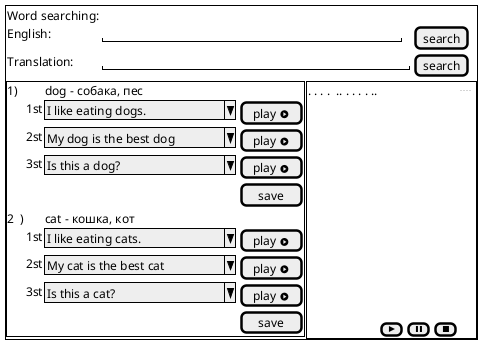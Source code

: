 @startsalt
{+

  { Word searching: | .
    English: | "                                     " | [search]
    Translation: | "                                      " | [search]
  }*
  {+
    1)|.| dog - собака, пес
    | . |1st| ^I like eating dogs.   ^ | [play <&play-circle>]
    | . |2st| ^My dog is the best dog^ | [play <&play-circle>]
    | . |3st| ^Is this a dog?        ^ | [play <&play-circle>]
    .|.|.|[save   ]
    2  )|.| cat - кошка, кот | .
    | . |1st| ^I like eating cats.   ^ | [play <&play-circle>]
    | . |2st| ^My cat is the best cat^ | [play <&play-circle>]
    | . |3st| ^Is this a cat?        ^ | [play <&play-circle>]
    .|.|.|[save   ]
  } |
  {+
    . . . .  .. . . . . ..|.|.| .| ...... |
    .
    .
    .
    .
    .
    .
    .
    .
    .
    .
    .
    .
    .
    .|[<&media-play>]|  [<&media-pause>] |  [<&media-stop>]  |
  }
}

@endsalt
